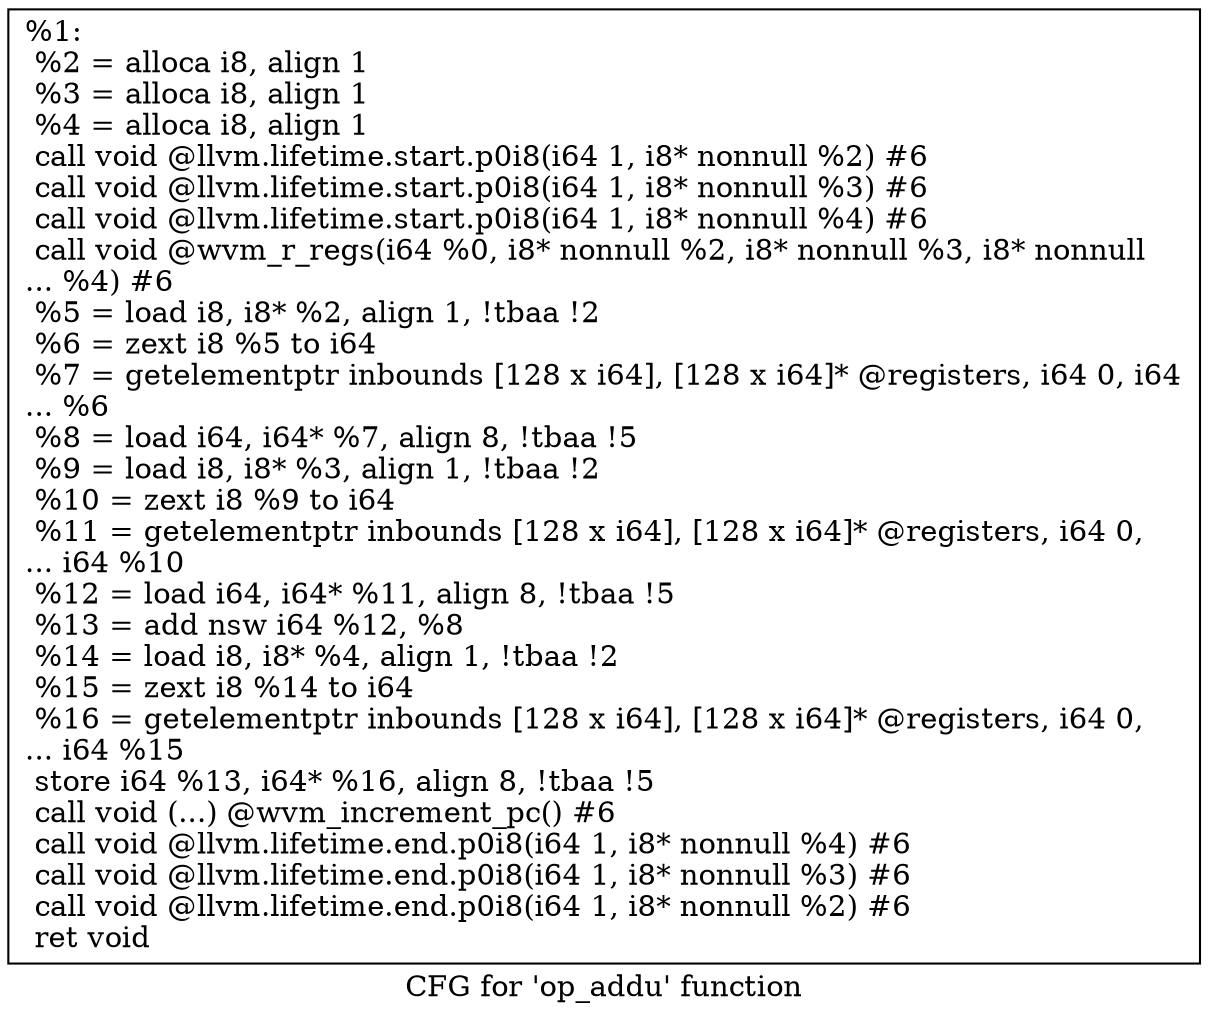 digraph "CFG for 'op_addu' function" {
	label="CFG for 'op_addu' function";

	Node0x7f8ef0d22a50 [shape=record,label="{%1:\l  %2 = alloca i8, align 1\l  %3 = alloca i8, align 1\l  %4 = alloca i8, align 1\l  call void @llvm.lifetime.start.p0i8(i64 1, i8* nonnull %2) #6\l  call void @llvm.lifetime.start.p0i8(i64 1, i8* nonnull %3) #6\l  call void @llvm.lifetime.start.p0i8(i64 1, i8* nonnull %4) #6\l  call void @wvm_r_regs(i64 %0, i8* nonnull %2, i8* nonnull %3, i8* nonnull\l... %4) #6\l  %5 = load i8, i8* %2, align 1, !tbaa !2\l  %6 = zext i8 %5 to i64\l  %7 = getelementptr inbounds [128 x i64], [128 x i64]* @registers, i64 0, i64\l... %6\l  %8 = load i64, i64* %7, align 8, !tbaa !5\l  %9 = load i8, i8* %3, align 1, !tbaa !2\l  %10 = zext i8 %9 to i64\l  %11 = getelementptr inbounds [128 x i64], [128 x i64]* @registers, i64 0,\l... i64 %10\l  %12 = load i64, i64* %11, align 8, !tbaa !5\l  %13 = add nsw i64 %12, %8\l  %14 = load i8, i8* %4, align 1, !tbaa !2\l  %15 = zext i8 %14 to i64\l  %16 = getelementptr inbounds [128 x i64], [128 x i64]* @registers, i64 0,\l... i64 %15\l  store i64 %13, i64* %16, align 8, !tbaa !5\l  call void (...) @wvm_increment_pc() #6\l  call void @llvm.lifetime.end.p0i8(i64 1, i8* nonnull %4) #6\l  call void @llvm.lifetime.end.p0i8(i64 1, i8* nonnull %3) #6\l  call void @llvm.lifetime.end.p0i8(i64 1, i8* nonnull %2) #6\l  ret void\l}"];
}
